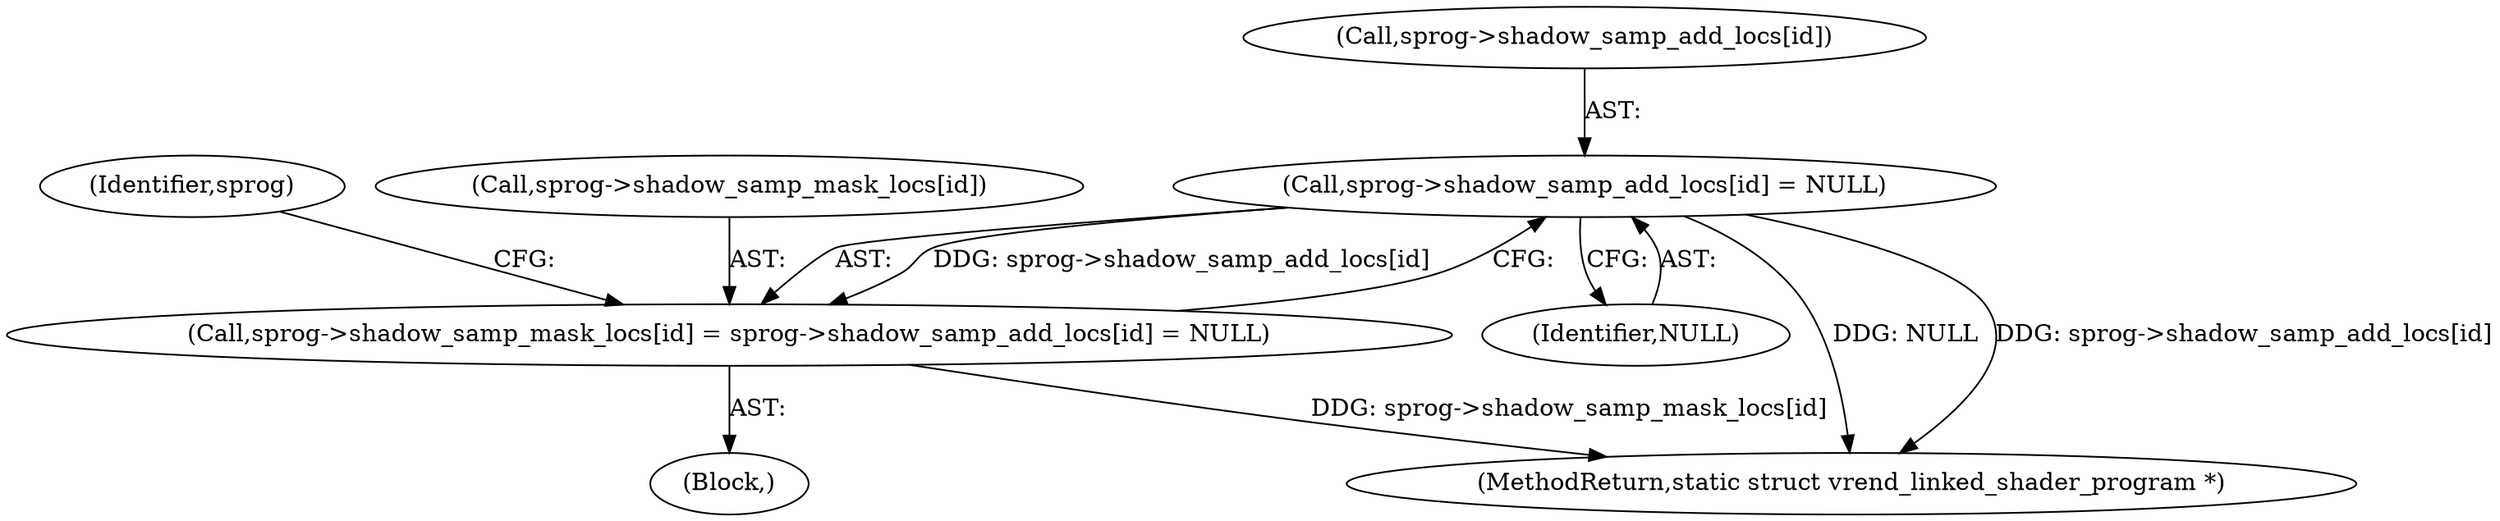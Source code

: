 digraph "0_virglrenderer_a2f12a1b0f95b13b6f8dc3d05d7b74b4386394e4@array" {
"1000644" [label="(Call,sprog->shadow_samp_add_locs[id] = NULL)"];
"1000638" [label="(Call,sprog->shadow_samp_mask_locs[id] = sprog->shadow_samp_add_locs[id] = NULL)"];
"1000644" [label="(Call,sprog->shadow_samp_add_locs[id] = NULL)"];
"1000650" [label="(Identifier,NULL)"];
"1000654" [label="(Identifier,sprog)"];
"1000645" [label="(Call,sprog->shadow_samp_add_locs[id])"];
"1000638" [label="(Call,sprog->shadow_samp_mask_locs[id] = sprog->shadow_samp_add_locs[id] = NULL)"];
"1001107" [label="(MethodReturn,static struct vrend_linked_shader_program *)"];
"1000637" [label="(Block,)"];
"1000639" [label="(Call,sprog->shadow_samp_mask_locs[id])"];
"1000644" -> "1000638"  [label="AST: "];
"1000644" -> "1000650"  [label="CFG: "];
"1000645" -> "1000644"  [label="AST: "];
"1000650" -> "1000644"  [label="AST: "];
"1000638" -> "1000644"  [label="CFG: "];
"1000644" -> "1001107"  [label="DDG: NULL"];
"1000644" -> "1001107"  [label="DDG: sprog->shadow_samp_add_locs[id]"];
"1000644" -> "1000638"  [label="DDG: sprog->shadow_samp_add_locs[id]"];
"1000638" -> "1000637"  [label="AST: "];
"1000639" -> "1000638"  [label="AST: "];
"1000654" -> "1000638"  [label="CFG: "];
"1000638" -> "1001107"  [label="DDG: sprog->shadow_samp_mask_locs[id]"];
}
